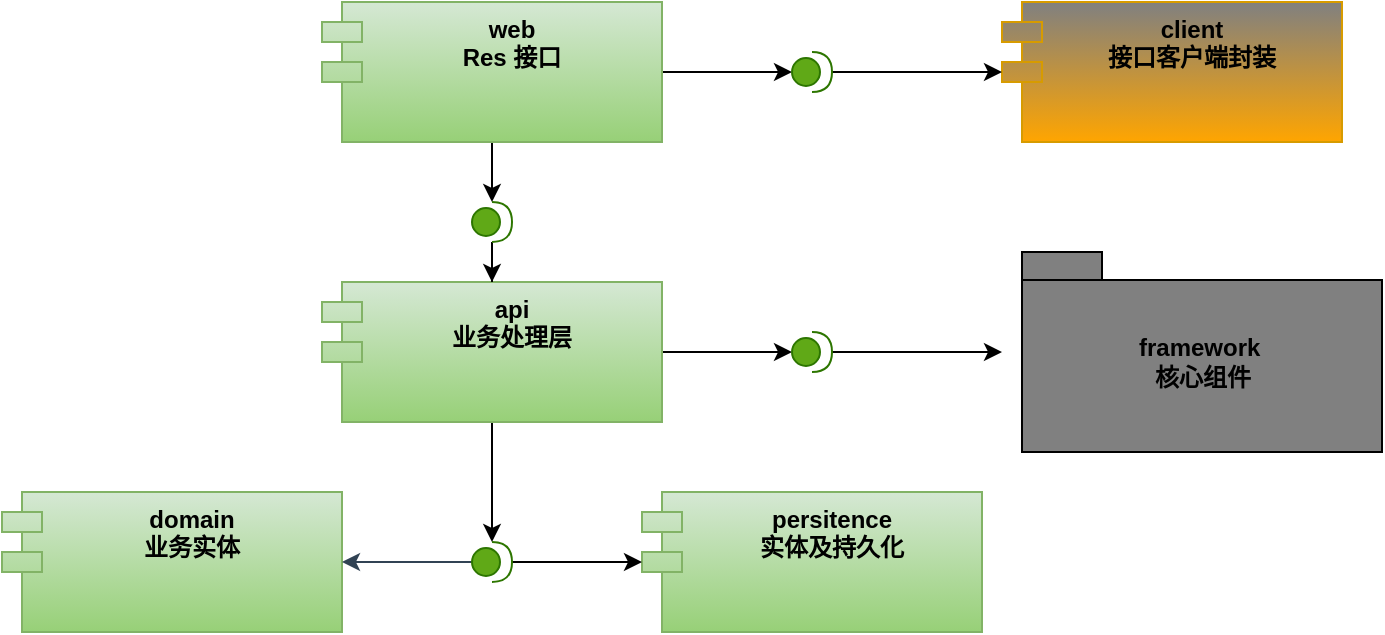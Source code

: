 <mxfile version="13.7.9" type="embed"><diagram name="Page-1" id="5f0bae14-7c28-e335-631c-24af17079c00"><mxGraphModel dx="1012" dy="742" grid="1" gridSize="10" guides="1" tooltips="1" connect="1" arrows="1" fold="1" page="1" pageScale="1" pageWidth="1100" pageHeight="850" background="#ffffff" math="0" shadow="0"><root><mxCell id="0"/><mxCell id="1" parent="0"/><mxCell id="cOzXBnHHcGTaf1wKDFXl-1" value="persitence&#10;实体及持久化&#10;&#10;&#10;&#10;&#10;" style="shape=module;align=left;spacingLeft=20;align=center;verticalAlign=top;fillColor=#d5e8d4;fontStyle=1;strokeColor=#82b366;gradientColor=#97d077;fontColor=#000000;" parent="1" vertex="1"><mxGeometry x="490" y="365" width="170" height="70" as="geometry"/></mxCell><mxCell id="cOzXBnHHcGTaf1wKDFXl-2" value="domain&#10;业务实体" style="shape=module;align=left;spacingLeft=20;align=center;verticalAlign=top;fillColor=#d5e8d4;fontStyle=1;gradientColor=#97d077;strokeColor=#82b366;fontColor=#000000;" parent="1" vertex="1"><mxGeometry x="170" y="365" width="170" height="70" as="geometry"/></mxCell><mxCell id="cOzXBnHHcGTaf1wKDFXl-16" value="" style="edgeStyle=orthogonalEdgeStyle;rounded=0;orthogonalLoop=1;jettySize=auto;html=1;strokeColor=#000000;" parent="1" source="cOzXBnHHcGTaf1wKDFXl-3" target="cOzXBnHHcGTaf1wKDFXl-12" edge="1"><mxGeometry relative="1" as="geometry"/></mxCell><mxCell id="cOzXBnHHcGTaf1wKDFXl-26" value="" style="edgeStyle=orthogonalEdgeStyle;rounded=0;orthogonalLoop=1;jettySize=auto;html=1;strokeColor=#000000;" parent="1" source="cOzXBnHHcGTaf1wKDFXl-3" target="cOzXBnHHcGTaf1wKDFXl-25" edge="1"><mxGeometry relative="1" as="geometry"/></mxCell><mxCell id="cOzXBnHHcGTaf1wKDFXl-3" value="api&#10;业务处理层" style="shape=module;align=left;spacingLeft=20;align=center;verticalAlign=top;fillColor=#d5e8d4;fontStyle=1;strokeColor=#82b366;gradientColor=#97d077;fontColor=#000000;" parent="1" vertex="1"><mxGeometry x="330" y="260" width="170" height="70" as="geometry"/></mxCell><mxCell id="cOzXBnHHcGTaf1wKDFXl-4" value="client&#10;接口客户端封装" style="shape=module;align=left;spacingLeft=20;align=center;verticalAlign=top;fontStyle=1;gradientColor=#ffa500;strokeColor=#d79b00;fillColor=#808080;" parent="1" vertex="1"><mxGeometry x="670" y="120" width="170" height="70" as="geometry"/></mxCell><mxCell id="cOzXBnHHcGTaf1wKDFXl-19" value="" style="edgeStyle=orthogonalEdgeStyle;rounded=0;orthogonalLoop=1;jettySize=auto;html=1;strokeColor=#000000;" parent="1" source="cOzXBnHHcGTaf1wKDFXl-6" target="cOzXBnHHcGTaf1wKDFXl-17" edge="1"><mxGeometry relative="1" as="geometry"/></mxCell><mxCell id="cOzXBnHHcGTaf1wKDFXl-24" value="" style="edgeStyle=orthogonalEdgeStyle;rounded=0;orthogonalLoop=1;jettySize=auto;html=1;strokeColor=#000000;" parent="1" source="cOzXBnHHcGTaf1wKDFXl-6" target="cOzXBnHHcGTaf1wKDFXl-22" edge="1"><mxGeometry relative="1" as="geometry"/></mxCell><mxCell id="cOzXBnHHcGTaf1wKDFXl-6" value="web&#10;Res 接口" style="shape=module;align=left;spacingLeft=20;align=center;verticalAlign=top;fillColor=#d5e8d4;fontStyle=1;gradientColor=#97d077;strokeColor=#82b366;fontColor=#000000;" parent="1" vertex="1"><mxGeometry x="330" y="120" width="170" height="70" as="geometry"/></mxCell><mxCell id="cOzXBnHHcGTaf1wKDFXl-14" value="" style="edgeStyle=orthogonalEdgeStyle;rounded=0;orthogonalLoop=1;jettySize=auto;html=1;fillColor=#647687;strokeColor=#314354;" parent="1" source="cOzXBnHHcGTaf1wKDFXl-12" target="cOzXBnHHcGTaf1wKDFXl-2" edge="1"><mxGeometry relative="1" as="geometry"/></mxCell><mxCell id="cOzXBnHHcGTaf1wKDFXl-21" value="" style="edgeStyle=orthogonalEdgeStyle;rounded=0;orthogonalLoop=1;jettySize=auto;html=1;strokeColor=#000000;" parent="1" source="cOzXBnHHcGTaf1wKDFXl-12" target="cOzXBnHHcGTaf1wKDFXl-1" edge="1"><mxGeometry relative="1" as="geometry"/></mxCell><mxCell id="cOzXBnHHcGTaf1wKDFXl-12" value="" style="shape=providedRequiredInterface;html=1;verticalLabelPosition=bottom;fillColor=#60a917;strokeColor=#2D7600;fontColor=#ffffff;" parent="1" vertex="1"><mxGeometry x="405" y="390" width="20" height="20" as="geometry"/></mxCell><mxCell id="cOzXBnHHcGTaf1wKDFXl-18" value="" style="edgeStyle=orthogonalEdgeStyle;rounded=0;orthogonalLoop=1;jettySize=auto;html=1;strokeColor=#000000;" parent="1" source="cOzXBnHHcGTaf1wKDFXl-17" target="cOzXBnHHcGTaf1wKDFXl-3" edge="1"><mxGeometry relative="1" as="geometry"/></mxCell><mxCell id="cOzXBnHHcGTaf1wKDFXl-17" value="" style="shape=providedRequiredInterface;html=1;verticalLabelPosition=bottom;fillColor=#60a917;strokeColor=#2D7600;fontColor=#ffffff;" parent="1" vertex="1"><mxGeometry x="405" y="220" width="20" height="20" as="geometry"/></mxCell><mxCell id="cOzXBnHHcGTaf1wKDFXl-23" value="" style="edgeStyle=orthogonalEdgeStyle;rounded=0;orthogonalLoop=1;jettySize=auto;html=1;strokeColor=#000000;" parent="1" source="cOzXBnHHcGTaf1wKDFXl-22" target="cOzXBnHHcGTaf1wKDFXl-4" edge="1"><mxGeometry relative="1" as="geometry"/></mxCell><mxCell id="cOzXBnHHcGTaf1wKDFXl-22" value="" style="shape=providedRequiredInterface;html=1;verticalLabelPosition=bottom;fillColor=#60a917;strokeColor=#2D7600;fontColor=#ffffff;" parent="1" vertex="1"><mxGeometry x="565" y="145" width="20" height="20" as="geometry"/></mxCell><mxCell id="cOzXBnHHcGTaf1wKDFXl-28" value="" style="edgeStyle=orthogonalEdgeStyle;rounded=0;orthogonalLoop=1;jettySize=auto;html=1;strokeColor=#000000;" parent="1" source="cOzXBnHHcGTaf1wKDFXl-25" edge="1"><mxGeometry relative="1" as="geometry"><mxPoint x="670" y="295" as="targetPoint"/></mxGeometry></mxCell><mxCell id="cOzXBnHHcGTaf1wKDFXl-25" value="" style="shape=providedRequiredInterface;html=1;verticalLabelPosition=bottom;fillColor=#60a917;strokeColor=#2D7600;fontColor=#ffffff;" parent="1" vertex="1"><mxGeometry x="565" y="285" width="20" height="20" as="geometry"/></mxCell><mxCell id="cOzXBnHHcGTaf1wKDFXl-29" value="framework&amp;nbsp;&lt;br&gt;核心组件" style="shape=folder;fontStyle=1;spacingTop=10;tabWidth=40;tabHeight=14;tabPosition=left;html=1;fillColor=#808080;" parent="1" vertex="1"><mxGeometry x="680" y="245" width="180" height="100" as="geometry"/></mxCell></root></mxGraphModel></diagram></mxfile>